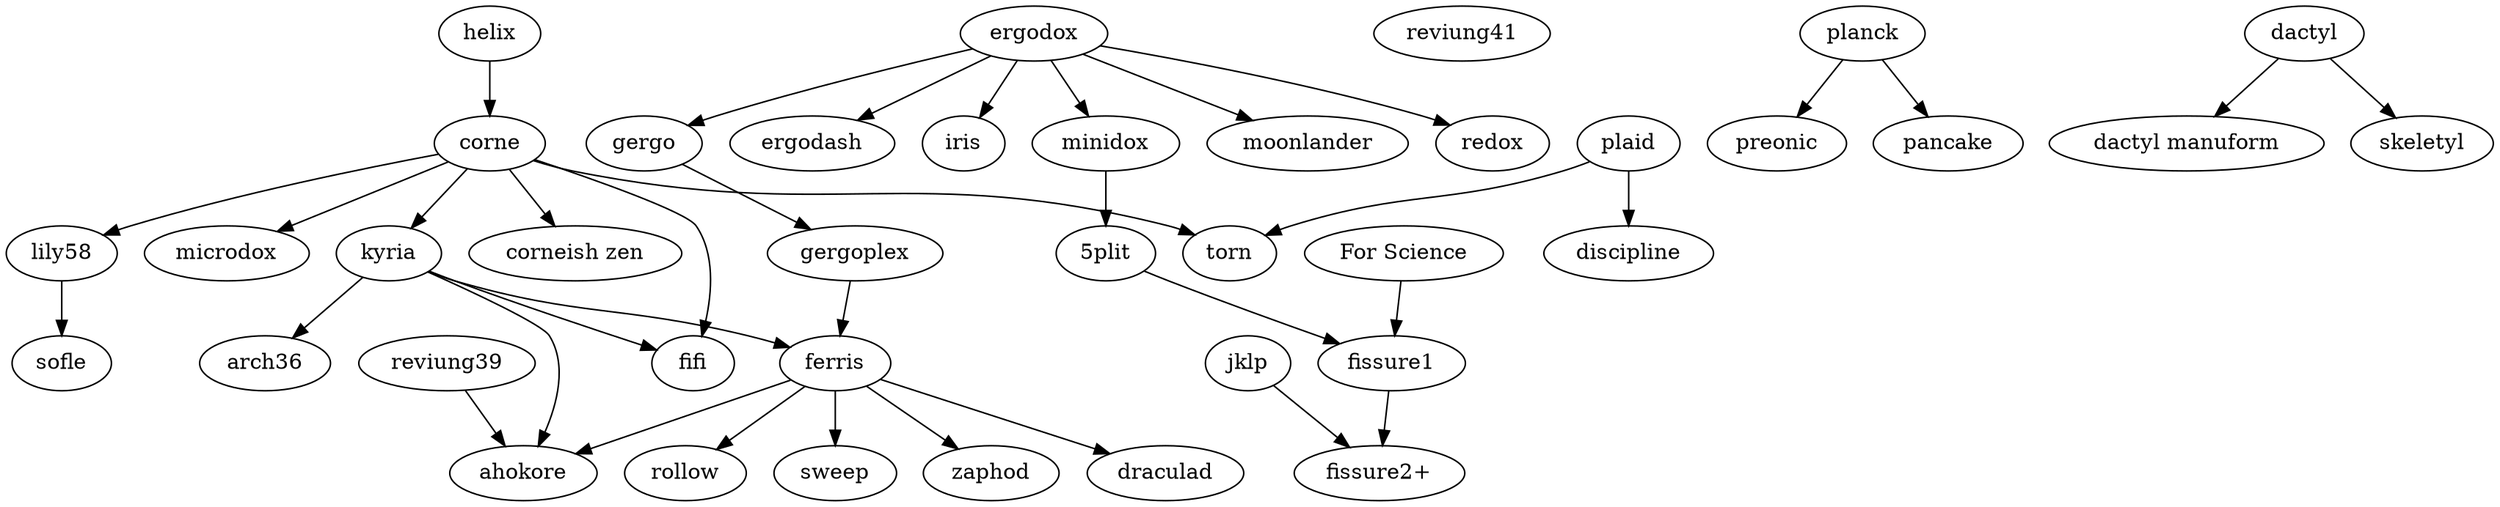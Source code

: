 digraph T {
  subgraph splits {
    helix -> corne;

    corne -> {
      "corneish zen",
      fifi,
      kyria,
      lily58,
      microdox,
      torn
    };

    lily58 -> sofle;

    kyria -> {
        ahokore,
        arch36,
        ferris,
        fifi
    };

    ergodox -> {
      ergodash,
      gergo,
      iris,
      minidox,
      moonlander,
      redox
    };

    gergo -> gergoplex;
    gergoplex -> ferris;

    ferris -> {
      ahokore,
      draculad,
      rollow,
      sweep,
      zaphod
    };

    minidox -> {
      "5plit"
    }

    "5plit" -> "fissure1";
    "For Science" -> "fissure1";
    fissure1 -> "fissure2+";
    jklp -> "fissure2+";
  }

  subgraph unibody {
    reviung39 -> {
      ahokore
    };
    reviung41
  };

  subgraph ortholinear {
    plaid -> {
      discipline,
      torn
    };
    planck -> {
      preonic,
      pancake
    };
  }

  subgraph {
    dactyl -> {
      "dactyl manuform",
      skeletyl
    }
  }
}
